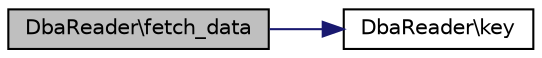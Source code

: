 digraph "DbaReader\fetch_data"
{
  edge [fontname="Helvetica",fontsize="10",labelfontname="Helvetica",labelfontsize="10"];
  node [fontname="Helvetica",fontsize="10",shape=record];
  rankdir="LR";
  Node1 [label="DbaReader\\fetch_data",height=0.2,width=0.4,color="black", fillcolor="grey75", style="filled" fontcolor="black"];
  Node1 -> Node2 [color="midnightblue",fontsize="10",style="solid",fontname="Helvetica"];
  Node2 [label="DbaReader\\key",height=0.2,width=0.4,color="black", fillcolor="white", style="filled",URL="$classDbaReader.html#a9f99f2267fd5412d538ef18ff198f65e"];
}
